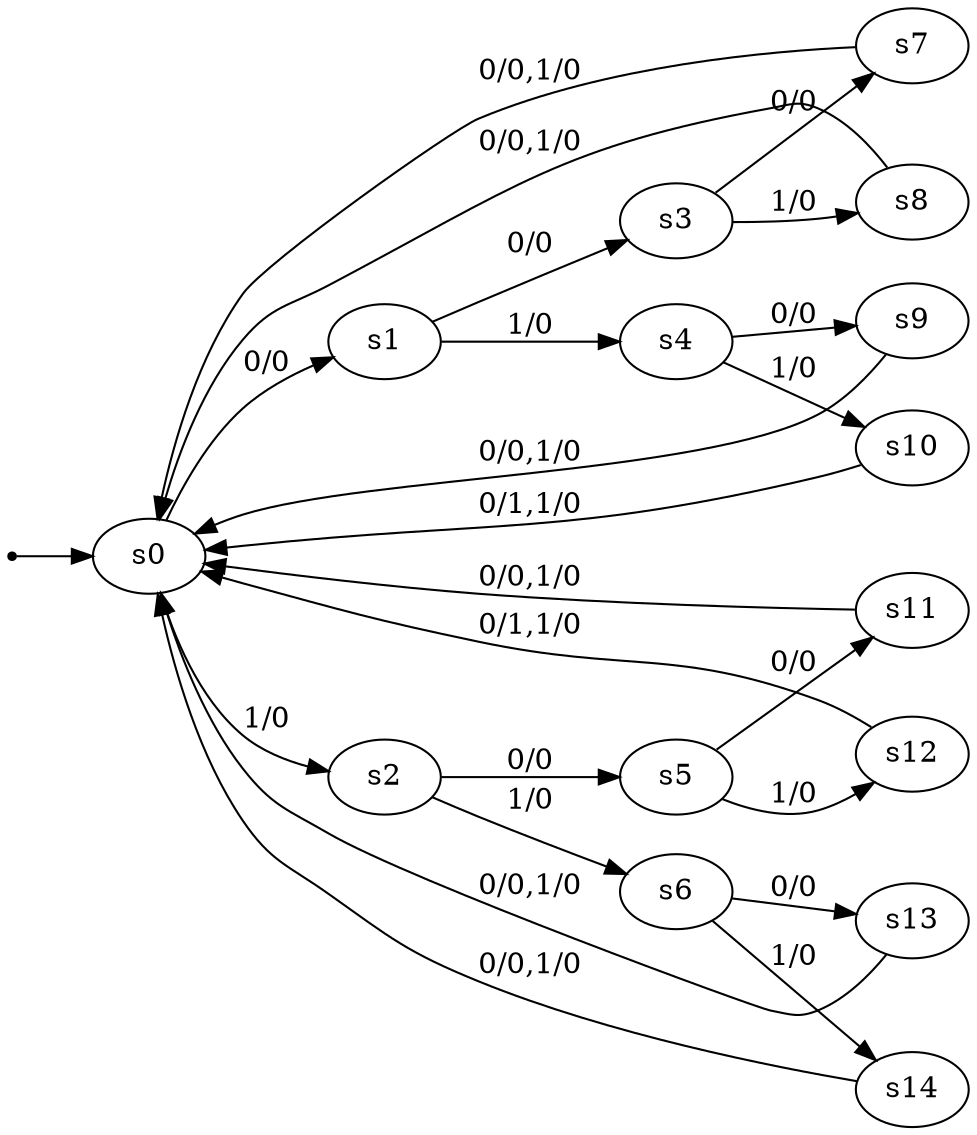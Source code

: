 digraph STG {
	rankdir=LR;
	INIT [shape=point];
	s0 [label="s0"];
	s1 [label="s1"];
	s2 [label="s2"];
	s3 [label="s3"];
	s4 [label="s4"];
	s5 [label="s5"];
	s6 [label="s6"];
	s7 [label="s7"];
	s8 [label="s8"];
	s9 [label="s9"];
	s10 [label="s10"];
	s11 [label="s11"];
	s12 [label="s12"];
	s13 [label="s13"];
	s14 [label="s14"];
	INIT -> s0;
	s0 -> s1 [label="0/0"];
	s0 -> s2 [label="1/0"];
	s1 -> s3 [label="0/0"];
	s1 -> s4 [label="1/0"];
	s2 -> s5 [label="0/0"];
	s2 -> s6 [label="1/0"];
	s3 -> s7 [label="0/0"];
	s3 -> s8 [label="1/0"];
	s4 -> s9 [label="0/0"];
	s4 -> s10 [label="1/0"];
	s5 -> s11 [label="0/0"];
	s5 -> s12 [label="1/0"];
	s6 -> s13 [label="0/0"];
	s6 -> s14 [label="1/0"];
	s7 -> s0 [label="0/0,1/0"];
	s8 -> s0 [label="0/0,1/0"];
	s9 -> s0 [label="0/0,1/0"];
	s10 -> s0 [label="0/1,1/0"];
	s11 -> s0 [label="0/0,1/0"];
	s12 -> s0 [label="0/1,1/0"];
	s13 -> s0 [label="0/0,1/0"];
	s14 -> s0 [label="0/0,1/0"];
}
